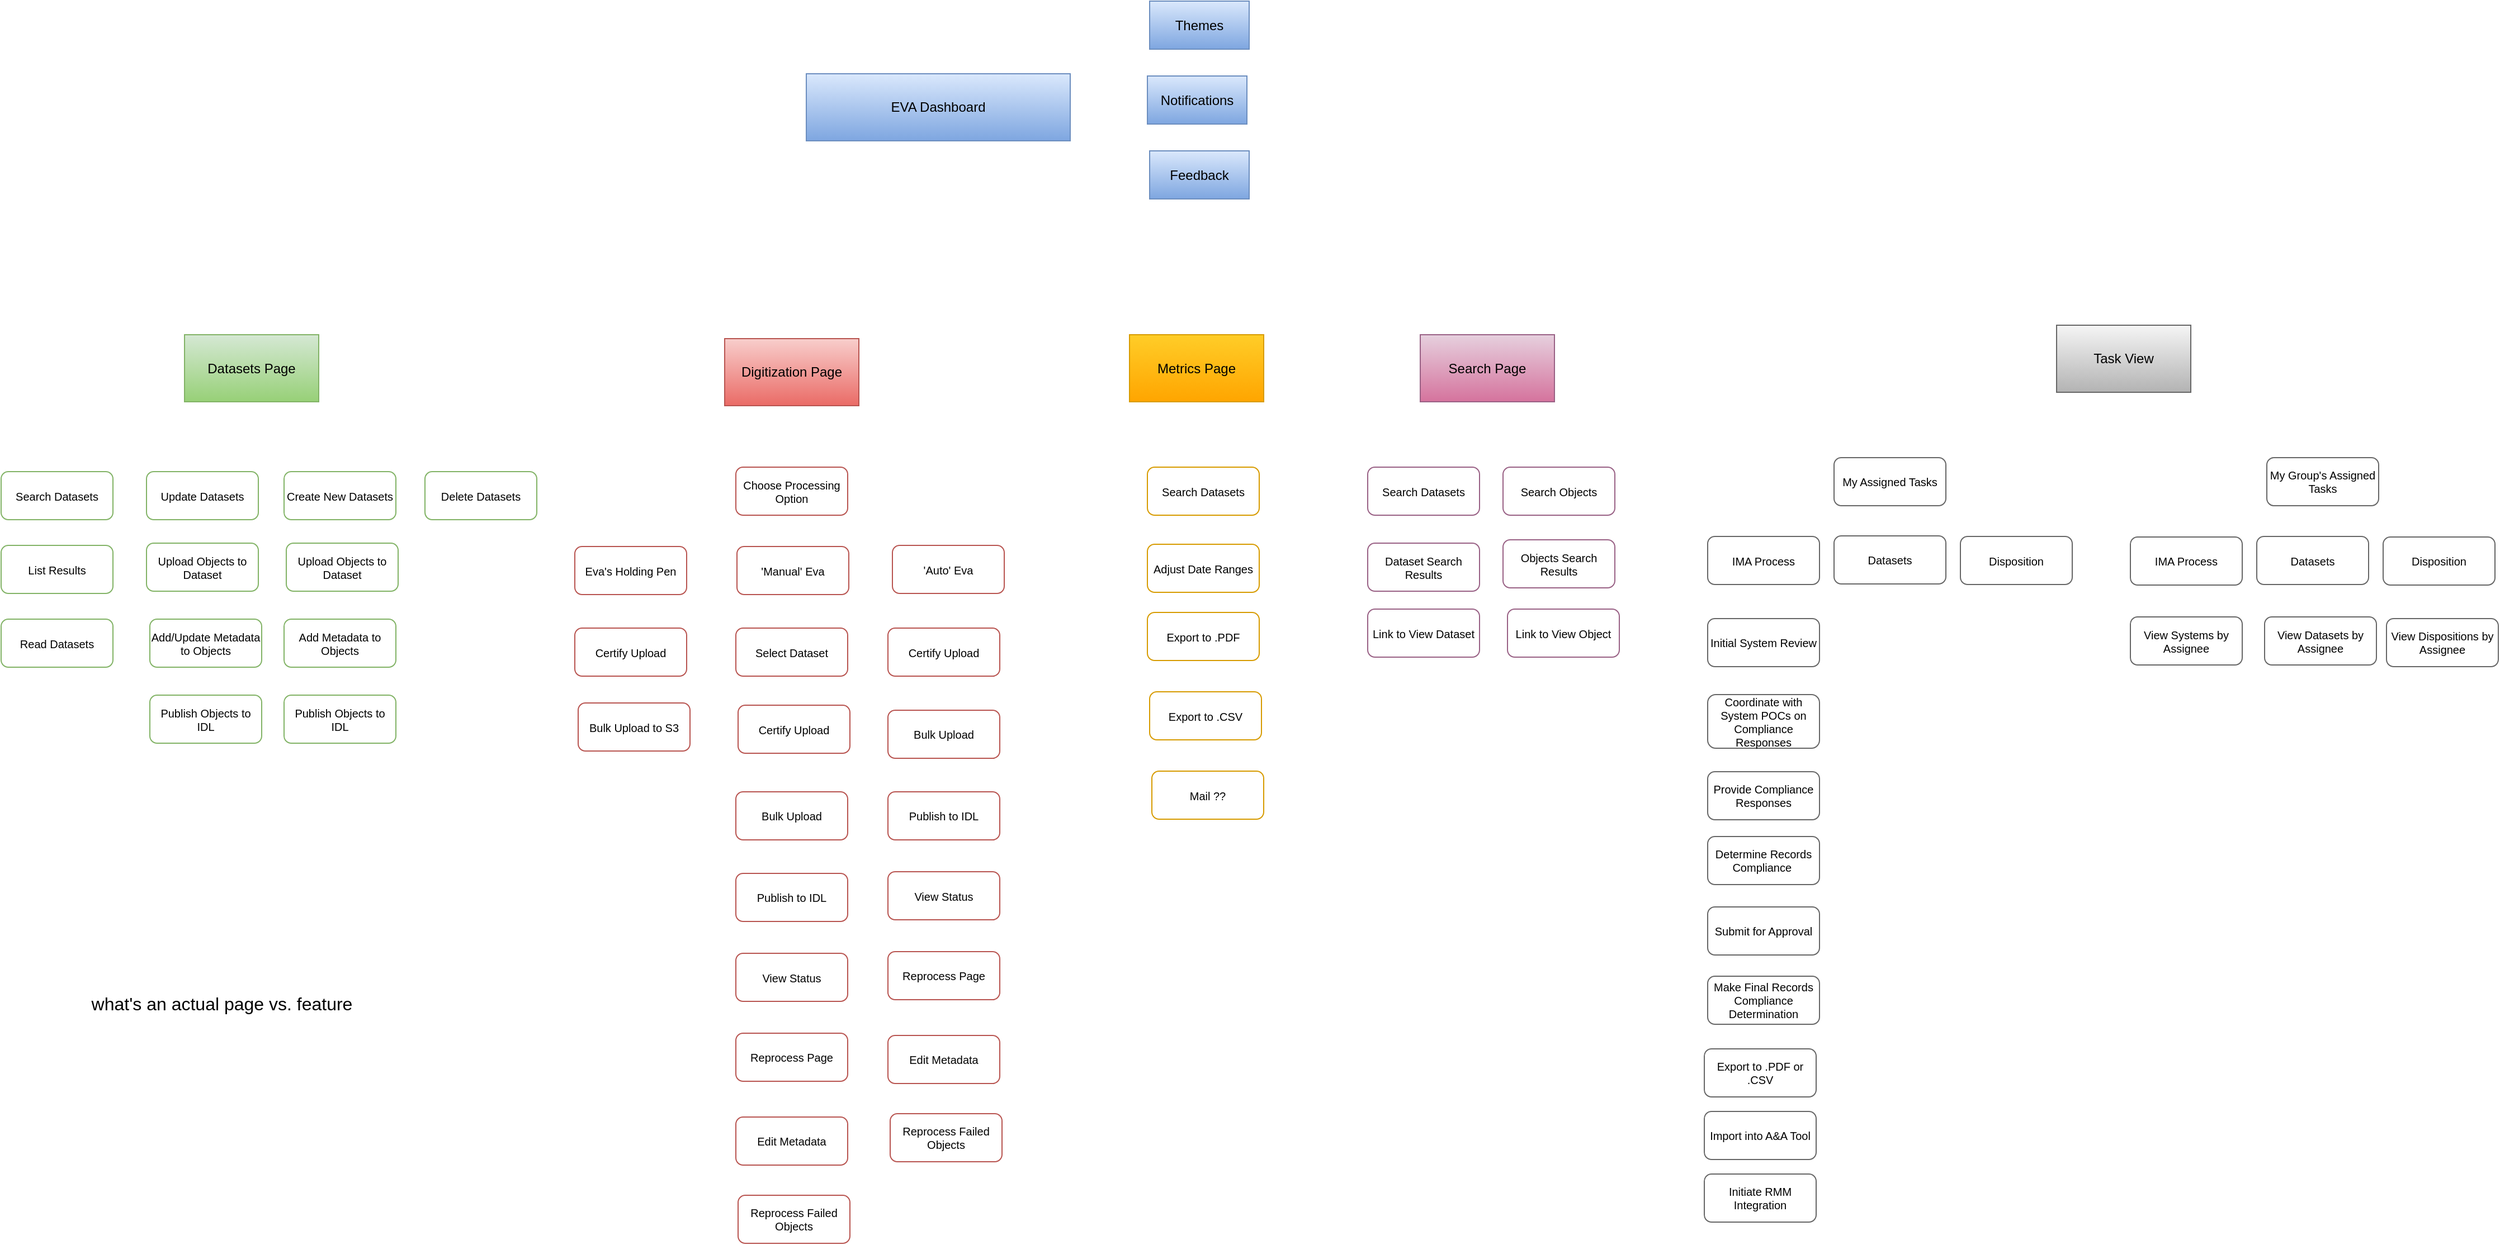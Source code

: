 <mxfile version="14.1.8" type="github">
  <diagram id="zJWHnoKw8qJyewHVp3qD" name="Page-2">
    <mxGraphModel dx="1960" dy="3253" grid="0" gridSize="10" guides="1" tooltips="1" connect="1" arrows="1" fold="1" page="0" pageScale="1" pageWidth="850" pageHeight="1100" math="0" shadow="0">
      <root>
        <mxCell id="f26KrQgmHbj7lnuF3KzK-0" />
        <mxCell id="f26KrQgmHbj7lnuF3KzK-1" parent="f26KrQgmHbj7lnuF3KzK-0" />
        <mxCell id="Raj4bV7F-yn9mPyNz2zD-0" value="EVA Dashboard" style="rounded=0;whiteSpace=wrap;html=1;fillColor=#dae8fc;strokeColor=#6c8ebf;gradientColor=#7ea6e0;" parent="f26KrQgmHbj7lnuF3KzK-1" vertex="1">
          <mxGeometry x="344" y="-1726" width="236" height="60" as="geometry" />
        </mxCell>
        <mxCell id="5R0zkdTEFZuoPh0_YzDS-0" value="Datasets Page" style="rounded=0;whiteSpace=wrap;html=1;strokeColor=#82b366;gradientColor=#97d077;fillColor=#d5e8d4;" parent="f26KrQgmHbj7lnuF3KzK-1" vertex="1">
          <mxGeometry x="-212" y="-1492.5" width="120" height="60" as="geometry" />
        </mxCell>
        <mxCell id="5R0zkdTEFZuoPh0_YzDS-2" value="Metrics Page" style="rounded=0;whiteSpace=wrap;html=1;fillColor=#ffcd28;strokeColor=#d79b00;gradientColor=#ffa500;" parent="f26KrQgmHbj7lnuF3KzK-1" vertex="1">
          <mxGeometry x="633" y="-1492.5" width="120" height="60" as="geometry" />
        </mxCell>
        <mxCell id="5R0zkdTEFZuoPh0_YzDS-3" value="Search Page" style="rounded=0;whiteSpace=wrap;html=1;fillColor=#e6d0de;strokeColor=#996185;gradientColor=#d5739d;" parent="f26KrQgmHbj7lnuF3KzK-1" vertex="1">
          <mxGeometry x="893" y="-1492.5" width="120" height="60" as="geometry" />
        </mxCell>
        <mxCell id="5R0zkdTEFZuoPh0_YzDS-4" value="Task View" style="rounded=0;whiteSpace=wrap;html=1;gradientColor=#b3b3b3;fillColor=#f5f5f5;strokeColor=#666666;" parent="f26KrQgmHbj7lnuF3KzK-1" vertex="1">
          <mxGeometry x="1462" y="-1501" width="120" height="60" as="geometry" />
        </mxCell>
        <mxCell id="oSwRyVBxuuAVjHjVNBqC-0" value="Themes" style="rounded=0;whiteSpace=wrap;html=1;fillColor=#dae8fc;strokeColor=#6c8ebf;gradientColor=#7ea6e0;" parent="f26KrQgmHbj7lnuF3KzK-1" vertex="1">
          <mxGeometry x="651" y="-1791" width="89" height="43" as="geometry" />
        </mxCell>
        <mxCell id="oSwRyVBxuuAVjHjVNBqC-1" value="Notifications" style="rounded=0;whiteSpace=wrap;html=1;fillColor=#dae8fc;strokeColor=#6c8ebf;gradientColor=#7ea6e0;" parent="f26KrQgmHbj7lnuF3KzK-1" vertex="1">
          <mxGeometry x="649" y="-1724" width="89" height="43" as="geometry" />
        </mxCell>
        <mxCell id="oSwRyVBxuuAVjHjVNBqC-2" value="Feedback" style="rounded=0;whiteSpace=wrap;html=1;fillColor=#dae8fc;strokeColor=#6c8ebf;gradientColor=#7ea6e0;" parent="f26KrQgmHbj7lnuF3KzK-1" vertex="1">
          <mxGeometry x="651" y="-1657" width="89" height="43" as="geometry" />
        </mxCell>
        <mxCell id="WKHGx8VZi5wxJ9BHjYsC-0" value="List Results" style="rounded=1;whiteSpace=wrap;html=1;strokeColor=#82b366;fontSize=10;fillColor=#FFFFFF;" parent="f26KrQgmHbj7lnuF3KzK-1" vertex="1">
          <mxGeometry x="-376" y="-1304" width="100" height="43" as="geometry" />
        </mxCell>
        <mxCell id="WKHGx8VZi5wxJ9BHjYsC-1" value="Search Datasets" style="rounded=1;whiteSpace=wrap;html=1;strokeColor=#82b366;fontSize=10;fillColor=#FFFFFF;" parent="f26KrQgmHbj7lnuF3KzK-1" vertex="1">
          <mxGeometry x="-376" y="-1370" width="100" height="43" as="geometry" />
        </mxCell>
        <mxCell id="WKHGx8VZi5wxJ9BHjYsC-2" value="Update Datasets" style="rounded=1;whiteSpace=wrap;html=1;strokeColor=#82b366;fontSize=10;fillColor=#FFFFFF;" parent="f26KrQgmHbj7lnuF3KzK-1" vertex="1">
          <mxGeometry x="-246" y="-1370" width="100" height="43" as="geometry" />
        </mxCell>
        <mxCell id="WKHGx8VZi5wxJ9BHjYsC-3" value="Upload Objects to Dataset" style="rounded=1;whiteSpace=wrap;html=1;strokeColor=#82b366;fontSize=10;fillColor=#FFFFFF;" parent="f26KrQgmHbj7lnuF3KzK-1" vertex="1">
          <mxGeometry x="-246" y="-1306" width="100" height="43" as="geometry" />
        </mxCell>
        <mxCell id="WKHGx8VZi5wxJ9BHjYsC-5" value="Create New Datasets" style="rounded=1;whiteSpace=wrap;html=1;strokeColor=#82b366;fontSize=10;fillColor=#FFFFFF;" parent="f26KrQgmHbj7lnuF3KzK-1" vertex="1">
          <mxGeometry x="-123" y="-1370" width="100" height="43" as="geometry" />
        </mxCell>
        <mxCell id="wCtIdPcVfHrMQXGnXcn_-0" value="Publish Objects to IDL" style="rounded=1;whiteSpace=wrap;html=1;strokeColor=#82b366;fontSize=10;fillColor=#FFFFFF;" parent="f26KrQgmHbj7lnuF3KzK-1" vertex="1">
          <mxGeometry x="-243" y="-1170" width="100" height="43" as="geometry" />
        </mxCell>
        <mxCell id="wCtIdPcVfHrMQXGnXcn_-1" value="Delete Datasets" style="rounded=1;whiteSpace=wrap;html=1;strokeColor=#82b366;fontSize=10;fillColor=#FFFFFF;" parent="f26KrQgmHbj7lnuF3KzK-1" vertex="1">
          <mxGeometry x="3" y="-1370" width="100" height="43" as="geometry" />
        </mxCell>
        <mxCell id="GBYKVIXK3LYDcbNo1aUa-0" value="Search Datasets" style="rounded=1;whiteSpace=wrap;html=1;strokeColor=#996185;fontSize=10;fillColor=#FFFFFF;" parent="f26KrQgmHbj7lnuF3KzK-1" vertex="1">
          <mxGeometry x="846" y="-1374" width="100" height="43" as="geometry" />
        </mxCell>
        <mxCell id="GBYKVIXK3LYDcbNo1aUa-1" value="Search Objects" style="rounded=1;whiteSpace=wrap;html=1;strokeColor=#996185;fontSize=10;fillColor=#FFFFFF;" parent="f26KrQgmHbj7lnuF3KzK-1" vertex="1">
          <mxGeometry x="967" y="-1374" width="100" height="43" as="geometry" />
        </mxCell>
        <mxCell id="v_VqV3VVtx1_f-Lxie_A-1" value="Dataset Search Results" style="rounded=1;whiteSpace=wrap;html=1;strokeColor=#996185;fontSize=10;fillColor=#FFFFFF;" parent="f26KrQgmHbj7lnuF3KzK-1" vertex="1">
          <mxGeometry x="846" y="-1306" width="100" height="43" as="geometry" />
        </mxCell>
        <mxCell id="v_VqV3VVtx1_f-Lxie_A-2" value="Objects Search Results" style="rounded=1;whiteSpace=wrap;html=1;strokeColor=#996185;fontSize=10;fillColor=#FFFFFF;" parent="f26KrQgmHbj7lnuF3KzK-1" vertex="1">
          <mxGeometry x="967" y="-1309" width="100" height="43" as="geometry" />
        </mxCell>
        <mxCell id="N7MweUwUIPEBLdqaaOmU-0" value="Link to View Dataset" style="rounded=1;whiteSpace=wrap;html=1;strokeColor=#996185;fontSize=10;fillColor=#FFFFFF;" parent="f26KrQgmHbj7lnuF3KzK-1" vertex="1">
          <mxGeometry x="846" y="-1247" width="100" height="43" as="geometry" />
        </mxCell>
        <mxCell id="N7MweUwUIPEBLdqaaOmU-1" value="Link to View Object" style="rounded=1;whiteSpace=wrap;html=1;strokeColor=#996185;fontSize=10;fillColor=#FFFFFF;" parent="f26KrQgmHbj7lnuF3KzK-1" vertex="1">
          <mxGeometry x="971" y="-1247" width="100" height="43" as="geometry" />
        </mxCell>
        <mxCell id="CQPVA55BRKHcd15tduPe-0" value="Upload Objects to Dataset" style="rounded=1;whiteSpace=wrap;html=1;strokeColor=#82b366;fontSize=10;fillColor=#FFFFFF;" parent="f26KrQgmHbj7lnuF3KzK-1" vertex="1">
          <mxGeometry x="-121" y="-1306" width="100" height="43" as="geometry" />
        </mxCell>
        <mxCell id="CQPVA55BRKHcd15tduPe-1" value="Publish Objects to IDL" style="rounded=1;whiteSpace=wrap;html=1;strokeColor=#82b366;fontSize=10;fillColor=#FFFFFF;" parent="f26KrQgmHbj7lnuF3KzK-1" vertex="1">
          <mxGeometry x="-123" y="-1170" width="100" height="43" as="geometry" />
        </mxCell>
        <mxCell id="CQPVA55BRKHcd15tduPe-2" value="Add/Update Metadata to Objects" style="rounded=1;whiteSpace=wrap;html=1;strokeColor=#82b366;fontSize=10;fillColor=#FFFFFF;" parent="f26KrQgmHbj7lnuF3KzK-1" vertex="1">
          <mxGeometry x="-243" y="-1238" width="100" height="43" as="geometry" />
        </mxCell>
        <mxCell id="CQPVA55BRKHcd15tduPe-3" value="Add Metadata to Objects" style="rounded=1;whiteSpace=wrap;html=1;strokeColor=#82b366;fontSize=10;fillColor=#FFFFFF;" parent="f26KrQgmHbj7lnuF3KzK-1" vertex="1">
          <mxGeometry x="-123" y="-1238" width="100" height="43" as="geometry" />
        </mxCell>
        <mxCell id="CQPVA55BRKHcd15tduPe-4" value="Search Datasets" style="rounded=1;whiteSpace=wrap;html=1;strokeColor=#d79b00;fontSize=10;fillColor=#FFFFFF;" parent="f26KrQgmHbj7lnuF3KzK-1" vertex="1">
          <mxGeometry x="649" y="-1374" width="100" height="43" as="geometry" />
        </mxCell>
        <mxCell id="CQPVA55BRKHcd15tduPe-5" value="Adjust Date Ranges" style="rounded=1;whiteSpace=wrap;html=1;strokeColor=#d79b00;fontSize=10;fillColor=#FFFFFF;" parent="f26KrQgmHbj7lnuF3KzK-1" vertex="1">
          <mxGeometry x="649" y="-1305" width="100" height="43" as="geometry" />
        </mxCell>
        <mxCell id="CQPVA55BRKHcd15tduPe-6" value="Export to .PDF" style="rounded=1;whiteSpace=wrap;html=1;strokeColor=#d79b00;fontSize=10;fillColor=#FFFFFF;" parent="f26KrQgmHbj7lnuF3KzK-1" vertex="1">
          <mxGeometry x="649" y="-1244" width="100" height="43" as="geometry" />
        </mxCell>
        <mxCell id="CQPVA55BRKHcd15tduPe-7" value="Export to .CSV" style="rounded=1;whiteSpace=wrap;html=1;strokeColor=#d79b00;fontSize=10;fillColor=#FFFFFF;" parent="f26KrQgmHbj7lnuF3KzK-1" vertex="1">
          <mxGeometry x="651" y="-1173" width="100" height="43" as="geometry" />
        </mxCell>
        <mxCell id="CQPVA55BRKHcd15tduPe-8" value="Mail ??" style="rounded=1;whiteSpace=wrap;html=1;strokeColor=#d79b00;fontSize=10;fillColor=#FFFFFF;" parent="f26KrQgmHbj7lnuF3KzK-1" vertex="1">
          <mxGeometry x="653" y="-1102" width="100" height="43" as="geometry" />
        </mxCell>
        <mxCell id="WvSYBbTXJlS-zzuGWdLc-1" value="&#39;Manual&#39; Eva" style="rounded=1;whiteSpace=wrap;html=1;strokeColor=#b85450;fontSize=10;fillColor=#FFFFFF;" parent="f26KrQgmHbj7lnuF3KzK-1" vertex="1">
          <mxGeometry x="282" y="-1303" width="100" height="43" as="geometry" />
        </mxCell>
        <mxCell id="WvSYBbTXJlS-zzuGWdLc-2" value="Bulk Upload" style="rounded=1;whiteSpace=wrap;html=1;strokeColor=#b85450;fontSize=10;fillColor=#FFFFFF;" parent="f26KrQgmHbj7lnuF3KzK-1" vertex="1">
          <mxGeometry x="281" y="-1083.5" width="100" height="43" as="geometry" />
        </mxCell>
        <mxCell id="WvSYBbTXJlS-zzuGWdLc-3" value="Publish to IDL" style="rounded=1;whiteSpace=wrap;html=1;strokeColor=#b85450;fontSize=10;fillColor=#FFFFFF;" parent="f26KrQgmHbj7lnuF3KzK-1" vertex="1">
          <mxGeometry x="281" y="-1010.5" width="100" height="43" as="geometry" />
        </mxCell>
        <mxCell id="WvSYBbTXJlS-zzuGWdLc-4" value="Reprocess Page" style="rounded=1;whiteSpace=wrap;html=1;strokeColor=#b85450;fontSize=10;fillColor=#FFFFFF;" parent="f26KrQgmHbj7lnuF3KzK-1" vertex="1">
          <mxGeometry x="281" y="-867.5" width="100" height="43" as="geometry" />
        </mxCell>
        <mxCell id="x4I9NjwvDc77O0AkvonO-0" value="Read Datasets" style="rounded=1;whiteSpace=wrap;html=1;strokeColor=#82b366;fontSize=10;fillColor=#FFFFFF;" parent="f26KrQgmHbj7lnuF3KzK-1" vertex="1">
          <mxGeometry x="-376" y="-1238" width="100" height="43" as="geometry" />
        </mxCell>
        <mxCell id="x4I9NjwvDc77O0AkvonO-1" value="Digitization Page" style="rounded=0;whiteSpace=wrap;html=1;strokeColor=#b85450;gradientColor=#ea6b66;fillColor=#f8cecc;" parent="f26KrQgmHbj7lnuF3KzK-1" vertex="1">
          <mxGeometry x="271" y="-1489" width="120" height="60" as="geometry" />
        </mxCell>
        <mxCell id="x4I9NjwvDc77O0AkvonO-2" value="View Status" style="rounded=1;whiteSpace=wrap;html=1;strokeColor=#b85450;fontSize=10;fillColor=#FFFFFF;" parent="f26KrQgmHbj7lnuF3KzK-1" vertex="1">
          <mxGeometry x="281" y="-939" width="100" height="43" as="geometry" />
        </mxCell>
        <mxCell id="x4I9NjwvDc77O0AkvonO-3" value="Eva&#39;s Holding Pen" style="rounded=1;whiteSpace=wrap;html=1;strokeColor=#b85450;fontSize=10;fillColor=#FFFFFF;" parent="f26KrQgmHbj7lnuF3KzK-1" vertex="1">
          <mxGeometry x="137" y="-1303" width="100" height="43" as="geometry" />
        </mxCell>
        <mxCell id="x4I9NjwvDc77O0AkvonO-5" value="Edit Metadata" style="rounded=1;whiteSpace=wrap;html=1;strokeColor=#b85450;fontSize=10;fillColor=#FFFFFF;" parent="f26KrQgmHbj7lnuF3KzK-1" vertex="1">
          <mxGeometry x="281" y="-792.5" width="100" height="43" as="geometry" />
        </mxCell>
        <mxCell id="ThjKPRL6VcwogHDkN8EY-0" value="Reprocess Failed Objects" style="rounded=1;whiteSpace=wrap;html=1;strokeColor=#b85450;fontSize=10;fillColor=#FFFFFF;" parent="f26KrQgmHbj7lnuF3KzK-1" vertex="1">
          <mxGeometry x="283" y="-722.5" width="100" height="43" as="geometry" />
        </mxCell>
        <mxCell id="6e6c3vehzHFx28OitIGt-0" value="My Assigned Tasks" style="rounded=1;whiteSpace=wrap;html=1;strokeColor=#666666;fontSize=10;gradientColor=#b3b3b3;fillColor=none;" parent="f26KrQgmHbj7lnuF3KzK-1" vertex="1">
          <mxGeometry x="1263" y="-1382.5" width="100" height="43" as="geometry" />
        </mxCell>
        <mxCell id="6e6c3vehzHFx28OitIGt-1" value="My Group&#39;s Assigned Tasks" style="rounded=1;whiteSpace=wrap;html=1;strokeColor=#666666;fontSize=10;gradientColor=#b3b3b3;fillColor=none;" parent="f26KrQgmHbj7lnuF3KzK-1" vertex="1">
          <mxGeometry x="1650" y="-1382.5" width="100" height="43" as="geometry" />
        </mxCell>
        <mxCell id="SqkCcPUGSbrdbCG5GUE9-0" value="Disposition" style="rounded=1;whiteSpace=wrap;html=1;strokeColor=#666666;fontSize=10;gradientColor=#b3b3b3;fillColor=none;" parent="f26KrQgmHbj7lnuF3KzK-1" vertex="1">
          <mxGeometry x="1376" y="-1312" width="100" height="43" as="geometry" />
        </mxCell>
        <mxCell id="SqkCcPUGSbrdbCG5GUE9-1" value="Datasets" style="rounded=1;whiteSpace=wrap;html=1;strokeColor=#666666;fontSize=10;gradientColor=#b3b3b3;fillColor=none;" parent="f26KrQgmHbj7lnuF3KzK-1" vertex="1">
          <mxGeometry x="1263" y="-1312.5" width="100" height="43" as="geometry" />
        </mxCell>
        <mxCell id="SqkCcPUGSbrdbCG5GUE9-2" value="IMA Process" style="rounded=1;whiteSpace=wrap;html=1;strokeColor=#666666;fontSize=10;gradientColor=#b3b3b3;fillColor=none;" parent="f26KrQgmHbj7lnuF3KzK-1" vertex="1">
          <mxGeometry x="1150" y="-1312" width="100" height="43" as="geometry" />
        </mxCell>
        <mxCell id="SqkCcPUGSbrdbCG5GUE9-3" value="Disposition" style="rounded=1;whiteSpace=wrap;html=1;strokeColor=#666666;fontSize=10;gradientColor=#b3b3b3;fillColor=none;" parent="f26KrQgmHbj7lnuF3KzK-1" vertex="1">
          <mxGeometry x="1754" y="-1311.5" width="100" height="43" as="geometry" />
        </mxCell>
        <mxCell id="SqkCcPUGSbrdbCG5GUE9-4" value="Datasets" style="rounded=1;whiteSpace=wrap;html=1;strokeColor=#666666;fontSize=10;gradientColor=#b3b3b3;fillColor=none;" parent="f26KrQgmHbj7lnuF3KzK-1" vertex="1">
          <mxGeometry x="1641" y="-1312" width="100" height="43" as="geometry" />
        </mxCell>
        <mxCell id="SqkCcPUGSbrdbCG5GUE9-5" value="IMA Process" style="rounded=1;whiteSpace=wrap;html=1;strokeColor=#666666;fontSize=10;gradientColor=#b3b3b3;fillColor=none;" parent="f26KrQgmHbj7lnuF3KzK-1" vertex="1">
          <mxGeometry x="1528" y="-1311.5" width="100" height="43" as="geometry" />
        </mxCell>
        <mxCell id="XD4tlVNTPTNUMgbypDIX-9" value="Initial System Review" style="rounded=1;whiteSpace=wrap;html=1;strokeColor=#666666;fontSize=10;gradientColor=#b3b3b3;fillColor=none;" parent="f26KrQgmHbj7lnuF3KzK-1" vertex="1">
          <mxGeometry x="1150" y="-1238.5" width="100" height="43" as="geometry" />
        </mxCell>
        <mxCell id="XD4tlVNTPTNUMgbypDIX-10" value="Determine Records Compliance&amp;nbsp;" style="rounded=1;whiteSpace=wrap;html=1;strokeColor=#666666;fontSize=10;gradientColor=#b3b3b3;fillColor=none;" parent="f26KrQgmHbj7lnuF3KzK-1" vertex="1">
          <mxGeometry x="1150" y="-1043.5" width="100" height="43" as="geometry" />
        </mxCell>
        <mxCell id="XD4tlVNTPTNUMgbypDIX-11" value="Coordinate with System POCs on Compliance Responses" style="rounded=1;whiteSpace=wrap;html=1;strokeColor=#666666;fontSize=10;gradientColor=#b3b3b3;fillColor=none;" parent="f26KrQgmHbj7lnuF3KzK-1" vertex="1">
          <mxGeometry x="1150" y="-1170.5" width="100" height="48" as="geometry" />
        </mxCell>
        <mxCell id="XD4tlVNTPTNUMgbypDIX-12" value="Submit for Approval" style="rounded=1;whiteSpace=wrap;html=1;strokeColor=#666666;fontSize=10;gradientColor=#b3b3b3;fillColor=none;" parent="f26KrQgmHbj7lnuF3KzK-1" vertex="1">
          <mxGeometry x="1150" y="-980.5" width="100" height="43" as="geometry" />
        </mxCell>
        <mxCell id="XD4tlVNTPTNUMgbypDIX-13" value="Provide Compliance Responses" style="rounded=1;whiteSpace=wrap;html=1;strokeColor=#666666;fontSize=10;gradientColor=#b3b3b3;fillColor=none;" parent="f26KrQgmHbj7lnuF3KzK-1" vertex="1">
          <mxGeometry x="1150" y="-1101.5" width="100" height="43" as="geometry" />
        </mxCell>
        <mxCell id="XD4tlVNTPTNUMgbypDIX-15" value="Initiate RMM Integration" style="rounded=1;whiteSpace=wrap;html=1;strokeColor=#666666;fontSize=10;gradientColor=#b3b3b3;fillColor=none;" parent="f26KrQgmHbj7lnuF3KzK-1" vertex="1">
          <mxGeometry x="1147" y="-741.5" width="100" height="43" as="geometry" />
        </mxCell>
        <mxCell id="XD4tlVNTPTNUMgbypDIX-16" value="Make Final Records Compliance Determination" style="rounded=1;whiteSpace=wrap;html=1;strokeColor=#666666;fontSize=10;gradientColor=#b3b3b3;fillColor=none;" parent="f26KrQgmHbj7lnuF3KzK-1" vertex="1">
          <mxGeometry x="1150" y="-918.5" width="100" height="43" as="geometry" />
        </mxCell>
        <mxCell id="s1thufK8WDG7OzPuxkg9-0" value="Export to .PDF or .CSV" style="rounded=1;whiteSpace=wrap;html=1;strokeColor=#666666;fontSize=10;gradientColor=#b3b3b3;fillColor=none;" parent="f26KrQgmHbj7lnuF3KzK-1" vertex="1">
          <mxGeometry x="1147" y="-853.5" width="100" height="43" as="geometry" />
        </mxCell>
        <mxCell id="s1thufK8WDG7OzPuxkg9-1" value="Import into A&amp;amp;A Tool" style="rounded=1;whiteSpace=wrap;html=1;strokeColor=#666666;fontSize=10;gradientColor=#b3b3b3;fillColor=none;" parent="f26KrQgmHbj7lnuF3KzK-1" vertex="1">
          <mxGeometry x="1147" y="-797.5" width="100" height="43" as="geometry" />
        </mxCell>
        <mxCell id="s1thufK8WDG7OzPuxkg9-2" value="Choose Processing Option" style="rounded=1;whiteSpace=wrap;html=1;strokeColor=#b85450;fontSize=10;fillColor=#FFFFFF;" parent="f26KrQgmHbj7lnuF3KzK-1" vertex="1">
          <mxGeometry x="281" y="-1374" width="100" height="43" as="geometry" />
        </mxCell>
        <mxCell id="s1thufK8WDG7OzPuxkg9-3" value="&#39;Auto&#39; Eva" style="rounded=1;whiteSpace=wrap;html=1;strokeColor=#b85450;fontSize=10;fillColor=#FFFFFF;" parent="f26KrQgmHbj7lnuF3KzK-1" vertex="1">
          <mxGeometry x="421" y="-1304" width="100" height="43" as="geometry" />
        </mxCell>
        <mxCell id="s1thufK8WDG7OzPuxkg9-4" value="Select Dataset" style="rounded=1;whiteSpace=wrap;html=1;strokeColor=#b85450;fontSize=10;fillColor=#FFFFFF;" parent="f26KrQgmHbj7lnuF3KzK-1" vertex="1">
          <mxGeometry x="281" y="-1230" width="100" height="43" as="geometry" />
        </mxCell>
        <mxCell id="s1thufK8WDG7OzPuxkg9-5" value="Bulk Upload" style="rounded=1;whiteSpace=wrap;html=1;strokeColor=#b85450;fontSize=10;fillColor=#FFFFFF;" parent="f26KrQgmHbj7lnuF3KzK-1" vertex="1">
          <mxGeometry x="417" y="-1156.5" width="100" height="43" as="geometry" />
        </mxCell>
        <mxCell id="s1thufK8WDG7OzPuxkg9-6" value="Publish to IDL" style="rounded=1;whiteSpace=wrap;html=1;strokeColor=#b85450;fontSize=10;fillColor=#FFFFFF;" parent="f26KrQgmHbj7lnuF3KzK-1" vertex="1">
          <mxGeometry x="417" y="-1083.5" width="100" height="43" as="geometry" />
        </mxCell>
        <mxCell id="s1thufK8WDG7OzPuxkg9-7" value="Reprocess Page" style="rounded=1;whiteSpace=wrap;html=1;strokeColor=#b85450;fontSize=10;fillColor=#FFFFFF;" parent="f26KrQgmHbj7lnuF3KzK-1" vertex="1">
          <mxGeometry x="417" y="-940.5" width="100" height="43" as="geometry" />
        </mxCell>
        <mxCell id="s1thufK8WDG7OzPuxkg9-8" value="View Status" style="rounded=1;whiteSpace=wrap;html=1;strokeColor=#b85450;fontSize=10;fillColor=#FFFFFF;" parent="f26KrQgmHbj7lnuF3KzK-1" vertex="1">
          <mxGeometry x="417" y="-1012" width="100" height="43" as="geometry" />
        </mxCell>
        <mxCell id="s1thufK8WDG7OzPuxkg9-9" value="Edit Metadata" style="rounded=1;whiteSpace=wrap;html=1;strokeColor=#b85450;fontSize=10;fillColor=#FFFFFF;" parent="f26KrQgmHbj7lnuF3KzK-1" vertex="1">
          <mxGeometry x="417" y="-865.5" width="100" height="43" as="geometry" />
        </mxCell>
        <mxCell id="s1thufK8WDG7OzPuxkg9-10" value="Reprocess Failed Objects" style="rounded=1;whiteSpace=wrap;html=1;strokeColor=#b85450;fontSize=10;fillColor=#FFFFFF;" parent="f26KrQgmHbj7lnuF3KzK-1" vertex="1">
          <mxGeometry x="419" y="-795.5" width="100" height="43" as="geometry" />
        </mxCell>
        <mxCell id="s1thufK8WDG7OzPuxkg9-11" value="View Systems by Assignee" style="rounded=1;whiteSpace=wrap;html=1;strokeColor=#666666;fontSize=10;gradientColor=#b3b3b3;fillColor=none;" parent="f26KrQgmHbj7lnuF3KzK-1" vertex="1">
          <mxGeometry x="1528" y="-1240" width="100" height="43" as="geometry" />
        </mxCell>
        <mxCell id="s1thufK8WDG7OzPuxkg9-12" value="View Datasets by Assignee" style="rounded=1;whiteSpace=wrap;html=1;strokeColor=#666666;fontSize=10;gradientColor=#b3b3b3;fillColor=none;" parent="f26KrQgmHbj7lnuF3KzK-1" vertex="1">
          <mxGeometry x="1648" y="-1240" width="100" height="43" as="geometry" />
        </mxCell>
        <mxCell id="s1thufK8WDG7OzPuxkg9-13" value="View Dispositions by Assignee" style="rounded=1;whiteSpace=wrap;html=1;strokeColor=#666666;fontSize=10;gradientColor=#b3b3b3;fillColor=none;" parent="f26KrQgmHbj7lnuF3KzK-1" vertex="1">
          <mxGeometry x="1757" y="-1238.5" width="100" height="43" as="geometry" />
        </mxCell>
        <mxCell id="s1thufK8WDG7OzPuxkg9-14" value="Certify Upload" style="rounded=1;whiteSpace=wrap;html=1;strokeColor=#b85450;fontSize=10;fillColor=#FFFFFF;" parent="f26KrQgmHbj7lnuF3KzK-1" vertex="1">
          <mxGeometry x="137" y="-1230" width="100" height="43" as="geometry" />
        </mxCell>
        <mxCell id="s1thufK8WDG7OzPuxkg9-15" value="Certify Upload" style="rounded=1;whiteSpace=wrap;html=1;strokeColor=#b85450;fontSize=10;fillColor=#FFFFFF;" parent="f26KrQgmHbj7lnuF3KzK-1" vertex="1">
          <mxGeometry x="283" y="-1161" width="100" height="43" as="geometry" />
        </mxCell>
        <mxCell id="s1thufK8WDG7OzPuxkg9-16" value="Certify Upload" style="rounded=1;whiteSpace=wrap;html=1;strokeColor=#b85450;fontSize=10;fillColor=#FFFFFF;" parent="f26KrQgmHbj7lnuF3KzK-1" vertex="1">
          <mxGeometry x="417" y="-1230" width="100" height="43" as="geometry" />
        </mxCell>
        <mxCell id="s1thufK8WDG7OzPuxkg9-17" value="Bulk Upload to S3" style="rounded=1;whiteSpace=wrap;html=1;strokeColor=#b85450;fontSize=10;fillColor=#FFFFFF;" parent="f26KrQgmHbj7lnuF3KzK-1" vertex="1">
          <mxGeometry x="140" y="-1163" width="100" height="43" as="geometry" />
        </mxCell>
        <mxCell id="NYE1mokA1OxFMe-qhu7j-0" value="what&#39;s an actual page vs. feature" style="text;html=1;strokeColor=none;fillColor=none;align=center;verticalAlign=middle;whiteSpace=wrap;rounded=0;fontSize=16;" parent="f26KrQgmHbj7lnuF3KzK-1" vertex="1">
          <mxGeometry x="-329" y="-916" width="301" height="44" as="geometry" />
        </mxCell>
      </root>
    </mxGraphModel>
  </diagram>
</mxfile>
